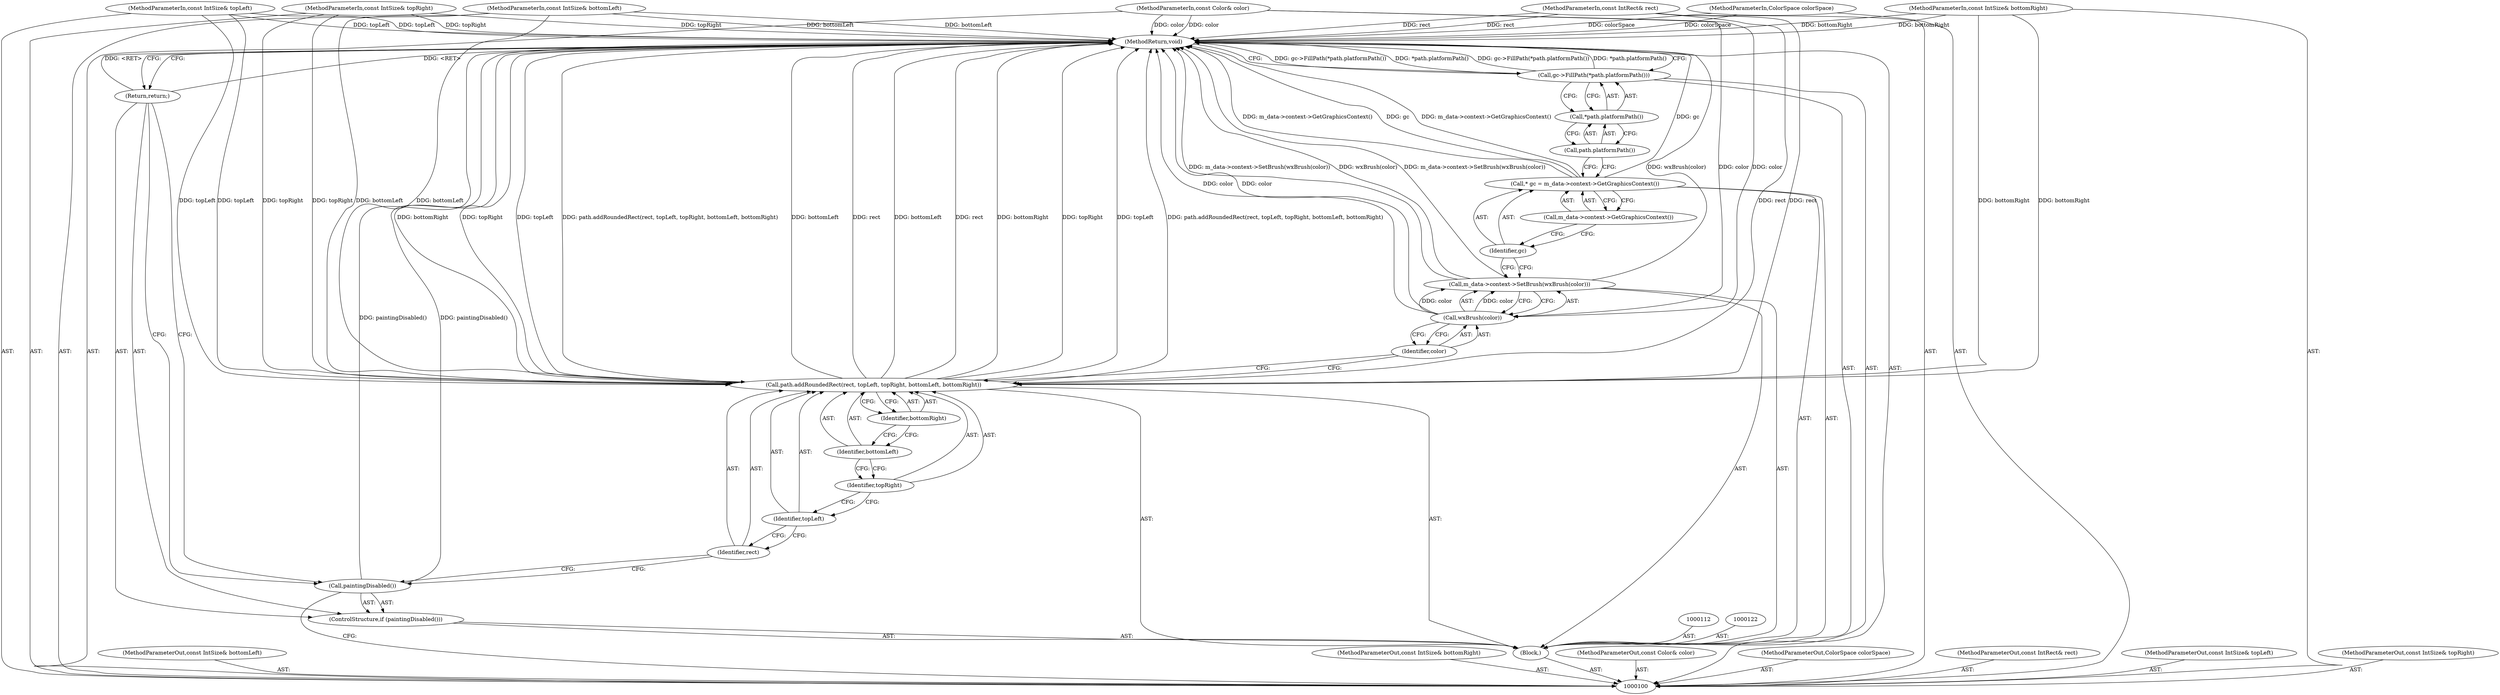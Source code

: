 digraph "0_Chrome_adb3498ca0b69561d8c6b60bab641de4b0e37dbf_5" {
"1000129" [label="(MethodReturn,void)"];
"1000104" [label="(MethodParameterIn,const IntSize& bottomLeft)"];
"1000179" [label="(MethodParameterOut,const IntSize& bottomLeft)"];
"1000105" [label="(MethodParameterIn,const IntSize& bottomRight)"];
"1000180" [label="(MethodParameterOut,const IntSize& bottomRight)"];
"1000106" [label="(MethodParameterIn,const Color& color)"];
"1000181" [label="(MethodParameterOut,const Color& color)"];
"1000107" [label="(MethodParameterIn,ColorSpace colorSpace)"];
"1000182" [label="(MethodParameterOut,ColorSpace colorSpace)"];
"1000101" [label="(MethodParameterIn,const IntRect& rect)"];
"1000176" [label="(MethodParameterOut,const IntRect& rect)"];
"1000102" [label="(MethodParameterIn,const IntSize& topLeft)"];
"1000177" [label="(MethodParameterOut,const IntSize& topLeft)"];
"1000103" [label="(MethodParameterIn,const IntSize& topRight)"];
"1000178" [label="(MethodParameterOut,const IntSize& topRight)"];
"1000123" [label="(Call,* gc = m_data->context->GetGraphicsContext())"];
"1000124" [label="(Identifier,gc)"];
"1000125" [label="(Call,m_data->context->GetGraphicsContext())"];
"1000127" [label="(Call,*path.platformPath())"];
"1000128" [label="(Call,path.platformPath())"];
"1000126" [label="(Call,gc->FillPath(*path.platformPath()))"];
"1000108" [label="(Block,)"];
"1000109" [label="(ControlStructure,if (paintingDisabled()))"];
"1000110" [label="(Call,paintingDisabled())"];
"1000111" [label="(Return,return;)"];
"1000114" [label="(Identifier,rect)"];
"1000115" [label="(Identifier,topLeft)"];
"1000116" [label="(Identifier,topRight)"];
"1000113" [label="(Call,path.addRoundedRect(rect, topLeft, topRight, bottomLeft, bottomRight))"];
"1000117" [label="(Identifier,bottomLeft)"];
"1000118" [label="(Identifier,bottomRight)"];
"1000120" [label="(Call,wxBrush(color))"];
"1000121" [label="(Identifier,color)"];
"1000119" [label="(Call,m_data->context->SetBrush(wxBrush(color)))"];
"1000129" -> "1000100"  [label="AST: "];
"1000129" -> "1000111"  [label="CFG: "];
"1000129" -> "1000126"  [label="CFG: "];
"1000111" -> "1000129"  [label="DDG: <RET>"];
"1000113" -> "1000129"  [label="DDG: bottomLeft"];
"1000113" -> "1000129"  [label="DDG: rect"];
"1000113" -> "1000129"  [label="DDG: bottomRight"];
"1000113" -> "1000129"  [label="DDG: topRight"];
"1000113" -> "1000129"  [label="DDG: topLeft"];
"1000113" -> "1000129"  [label="DDG: path.addRoundedRect(rect, topLeft, topRight, bottomLeft, bottomRight)"];
"1000126" -> "1000129"  [label="DDG: gc->FillPath(*path.platformPath())"];
"1000126" -> "1000129"  [label="DDG: *path.platformPath()"];
"1000123" -> "1000129"  [label="DDG: m_data->context->GetGraphicsContext()"];
"1000123" -> "1000129"  [label="DDG: gc"];
"1000107" -> "1000129"  [label="DDG: colorSpace"];
"1000104" -> "1000129"  [label="DDG: bottomLeft"];
"1000105" -> "1000129"  [label="DDG: bottomRight"];
"1000103" -> "1000129"  [label="DDG: topRight"];
"1000102" -> "1000129"  [label="DDG: topLeft"];
"1000119" -> "1000129"  [label="DDG: m_data->context->SetBrush(wxBrush(color))"];
"1000119" -> "1000129"  [label="DDG: wxBrush(color)"];
"1000106" -> "1000129"  [label="DDG: color"];
"1000120" -> "1000129"  [label="DDG: color"];
"1000101" -> "1000129"  [label="DDG: rect"];
"1000110" -> "1000129"  [label="DDG: paintingDisabled()"];
"1000104" -> "1000100"  [label="AST: "];
"1000104" -> "1000129"  [label="DDG: bottomLeft"];
"1000104" -> "1000113"  [label="DDG: bottomLeft"];
"1000179" -> "1000100"  [label="AST: "];
"1000105" -> "1000100"  [label="AST: "];
"1000105" -> "1000129"  [label="DDG: bottomRight"];
"1000105" -> "1000113"  [label="DDG: bottomRight"];
"1000180" -> "1000100"  [label="AST: "];
"1000106" -> "1000100"  [label="AST: "];
"1000106" -> "1000129"  [label="DDG: color"];
"1000106" -> "1000120"  [label="DDG: color"];
"1000181" -> "1000100"  [label="AST: "];
"1000107" -> "1000100"  [label="AST: "];
"1000107" -> "1000129"  [label="DDG: colorSpace"];
"1000182" -> "1000100"  [label="AST: "];
"1000101" -> "1000100"  [label="AST: "];
"1000101" -> "1000129"  [label="DDG: rect"];
"1000101" -> "1000113"  [label="DDG: rect"];
"1000176" -> "1000100"  [label="AST: "];
"1000102" -> "1000100"  [label="AST: "];
"1000102" -> "1000129"  [label="DDG: topLeft"];
"1000102" -> "1000113"  [label="DDG: topLeft"];
"1000177" -> "1000100"  [label="AST: "];
"1000103" -> "1000100"  [label="AST: "];
"1000103" -> "1000129"  [label="DDG: topRight"];
"1000103" -> "1000113"  [label="DDG: topRight"];
"1000178" -> "1000100"  [label="AST: "];
"1000123" -> "1000108"  [label="AST: "];
"1000123" -> "1000125"  [label="CFG: "];
"1000124" -> "1000123"  [label="AST: "];
"1000125" -> "1000123"  [label="AST: "];
"1000128" -> "1000123"  [label="CFG: "];
"1000123" -> "1000129"  [label="DDG: m_data->context->GetGraphicsContext()"];
"1000123" -> "1000129"  [label="DDG: gc"];
"1000124" -> "1000123"  [label="AST: "];
"1000124" -> "1000119"  [label="CFG: "];
"1000125" -> "1000124"  [label="CFG: "];
"1000125" -> "1000123"  [label="AST: "];
"1000125" -> "1000124"  [label="CFG: "];
"1000123" -> "1000125"  [label="CFG: "];
"1000127" -> "1000126"  [label="AST: "];
"1000127" -> "1000128"  [label="CFG: "];
"1000128" -> "1000127"  [label="AST: "];
"1000126" -> "1000127"  [label="CFG: "];
"1000128" -> "1000127"  [label="AST: "];
"1000128" -> "1000123"  [label="CFG: "];
"1000127" -> "1000128"  [label="CFG: "];
"1000126" -> "1000108"  [label="AST: "];
"1000126" -> "1000127"  [label="CFG: "];
"1000127" -> "1000126"  [label="AST: "];
"1000129" -> "1000126"  [label="CFG: "];
"1000126" -> "1000129"  [label="DDG: gc->FillPath(*path.platformPath())"];
"1000126" -> "1000129"  [label="DDG: *path.platformPath()"];
"1000108" -> "1000100"  [label="AST: "];
"1000109" -> "1000108"  [label="AST: "];
"1000112" -> "1000108"  [label="AST: "];
"1000113" -> "1000108"  [label="AST: "];
"1000119" -> "1000108"  [label="AST: "];
"1000122" -> "1000108"  [label="AST: "];
"1000123" -> "1000108"  [label="AST: "];
"1000126" -> "1000108"  [label="AST: "];
"1000109" -> "1000108"  [label="AST: "];
"1000110" -> "1000109"  [label="AST: "];
"1000111" -> "1000109"  [label="AST: "];
"1000110" -> "1000109"  [label="AST: "];
"1000110" -> "1000100"  [label="CFG: "];
"1000111" -> "1000110"  [label="CFG: "];
"1000114" -> "1000110"  [label="CFG: "];
"1000110" -> "1000129"  [label="DDG: paintingDisabled()"];
"1000111" -> "1000109"  [label="AST: "];
"1000111" -> "1000110"  [label="CFG: "];
"1000129" -> "1000111"  [label="CFG: "];
"1000111" -> "1000129"  [label="DDG: <RET>"];
"1000114" -> "1000113"  [label="AST: "];
"1000114" -> "1000110"  [label="CFG: "];
"1000115" -> "1000114"  [label="CFG: "];
"1000115" -> "1000113"  [label="AST: "];
"1000115" -> "1000114"  [label="CFG: "];
"1000116" -> "1000115"  [label="CFG: "];
"1000116" -> "1000113"  [label="AST: "];
"1000116" -> "1000115"  [label="CFG: "];
"1000117" -> "1000116"  [label="CFG: "];
"1000113" -> "1000108"  [label="AST: "];
"1000113" -> "1000118"  [label="CFG: "];
"1000114" -> "1000113"  [label="AST: "];
"1000115" -> "1000113"  [label="AST: "];
"1000116" -> "1000113"  [label="AST: "];
"1000117" -> "1000113"  [label="AST: "];
"1000118" -> "1000113"  [label="AST: "];
"1000121" -> "1000113"  [label="CFG: "];
"1000113" -> "1000129"  [label="DDG: bottomLeft"];
"1000113" -> "1000129"  [label="DDG: rect"];
"1000113" -> "1000129"  [label="DDG: bottomRight"];
"1000113" -> "1000129"  [label="DDG: topRight"];
"1000113" -> "1000129"  [label="DDG: topLeft"];
"1000113" -> "1000129"  [label="DDG: path.addRoundedRect(rect, topLeft, topRight, bottomLeft, bottomRight)"];
"1000101" -> "1000113"  [label="DDG: rect"];
"1000102" -> "1000113"  [label="DDG: topLeft"];
"1000103" -> "1000113"  [label="DDG: topRight"];
"1000104" -> "1000113"  [label="DDG: bottomLeft"];
"1000105" -> "1000113"  [label="DDG: bottomRight"];
"1000117" -> "1000113"  [label="AST: "];
"1000117" -> "1000116"  [label="CFG: "];
"1000118" -> "1000117"  [label="CFG: "];
"1000118" -> "1000113"  [label="AST: "];
"1000118" -> "1000117"  [label="CFG: "];
"1000113" -> "1000118"  [label="CFG: "];
"1000120" -> "1000119"  [label="AST: "];
"1000120" -> "1000121"  [label="CFG: "];
"1000121" -> "1000120"  [label="AST: "];
"1000119" -> "1000120"  [label="CFG: "];
"1000120" -> "1000129"  [label="DDG: color"];
"1000120" -> "1000119"  [label="DDG: color"];
"1000106" -> "1000120"  [label="DDG: color"];
"1000121" -> "1000120"  [label="AST: "];
"1000121" -> "1000113"  [label="CFG: "];
"1000120" -> "1000121"  [label="CFG: "];
"1000119" -> "1000108"  [label="AST: "];
"1000119" -> "1000120"  [label="CFG: "];
"1000120" -> "1000119"  [label="AST: "];
"1000124" -> "1000119"  [label="CFG: "];
"1000119" -> "1000129"  [label="DDG: m_data->context->SetBrush(wxBrush(color))"];
"1000119" -> "1000129"  [label="DDG: wxBrush(color)"];
"1000120" -> "1000119"  [label="DDG: color"];
}
